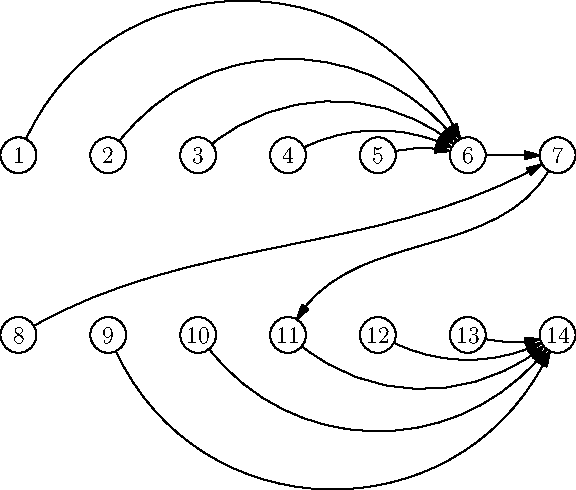 real y1 = 2, y2 = 0;

pair p1 = (1,y1), p2 = (2,y1), p3 = (3,y1), p4 = (4,y1), p5 = (5,y1), p6 = (6,y1), p7 = (7,y1);
pair p8 = (1,y2), p9 = (2,y2), p10 = (3,y2), p11 = (4,y2), p12 = (5,y2), p13 = (6,y2), p14 = (7,y2);

real rad = .2;
void makeNode(pair p, int lab)
{
  draw(circle(p, rad));
  label("$" + string(lab) + "$", p);
}

void makeArrow(pair p, pair q)
{
  pair u = unit(q-p);
  draw(p + rad*u -- q - rad*u, Arrow);
}

void makeArcArrow(pair p, pair q, real theta1, real theta2 = theta1)
{
  draw(p + rad*dir(theta1) {dir(theta1)} .. {dir(-theta2)} q - rad*dir(-theta2), Arrow);
}

makeNode(p1, 1);
makeNode(p2, 2);
makeNode(p3, 3);
makeNode(p4, 4);
makeNode(p5, 5);
makeNode(p6, 6);
makeNode(p7, 7);
makeNode(p8, 8);
makeNode(p9, 9);
makeNode(p10, 10);
makeNode(p11, 11);
makeNode(p12, 12);
makeNode(p13, 13);
makeNode(p14, 14);

real theta = 13;
makeArcArrow(p1,p6,5*theta);
makeArcArrow(p2,p6,4*theta);
makeArcArrow(p3,p6,3*theta);
makeArcArrow(p4,p6,2*theta);
makeArcArrow(p5,p6, theta);

makeArcArrow(p6, p7, 0);
makeArcArrow(p8, p7, 30, -30);
//makeArrow(p8, p7);
makeArcArrow(p7, p11, -120, 120);

makeArcArrow(p9, p14, -5*theta);
makeArcArrow(p10, p14, -4*theta);
makeArcArrow(p11, p14, -3*theta);
makeArcArrow(p12, p14, -2*theta);
makeArcArrow(p13, p14, -theta);

// int pair p1 = (0,0), p2 = (1,0), p3 = (2,0), p4 = (3,0), p5 = (4,0),
//   p6 = (2,1), p8 = (4,1),
//   p


// pair a = (0,0), b = (ww,0), c = (2*ww,0),
// d = (0, hh), e = (ww, hh), f = (2*ww, hh),
// g = (ww, 2*hh),
// h = (ww/2, 3*hh), i = (3*ww/2, 3*hh),
// j = (ww/2, 4*hh);



// void makeArrow(pair p, pair q)
// {
//   pair u = unit(q-p);
//   draw(p + rad*u -- q - rad*u, Arrow);
// }


// makeArrow(j,h);
// makeArrow(h,g);
// makeArrow(i,g);
// makeArrow(g,d);
// makeArrow(g,e);
// makeArrow(g,f);
// makeArrow(d,a);
// makeArrow(d,b);
// makeArrow(e,a);
// makeArrow(e,b);
// makeArrow(e,c);
// makeArrow(f,c);

// makeNode(a,10);
// makeNode(b,3);
// makeNode(c,7);
// makeNode(d,1);
// makeNode(e,2);
// makeNode(f,9);
// makeNode(g,4);
// makeNode(h,6);
// makeNode(i,5);
// makeNode(j,8);

size(4inch);
shipout(format="pdf");
